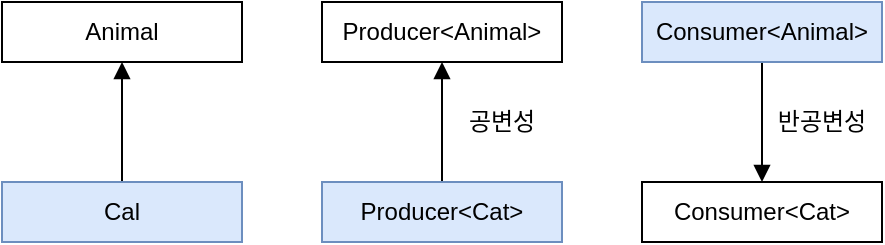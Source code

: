 <mxfile version="24.7.17">
  <diagram name="Page-1" id="jb4_o7GKBZ9PpE6Rr2rg">
    <mxGraphModel dx="1114" dy="821" grid="1" gridSize="10" guides="1" tooltips="1" connect="1" arrows="1" fold="1" page="1" pageScale="1" pageWidth="827" pageHeight="1169" math="0" shadow="0">
      <root>
        <mxCell id="0" />
        <mxCell id="1" parent="0" />
        <mxCell id="LtXcYkf6LYG60PlEspvC-1" value="Producer&amp;lt;Animal&amp;gt;" style="rounded=0;whiteSpace=wrap;html=1;" vertex="1" parent="1">
          <mxGeometry x="230" y="60" width="120" height="30" as="geometry" />
        </mxCell>
        <mxCell id="LtXcYkf6LYG60PlEspvC-9" style="edgeStyle=orthogonalEdgeStyle;rounded=0;orthogonalLoop=1;jettySize=auto;html=1;entryX=0.5;entryY=0;entryDx=0;entryDy=0;endArrow=block;endFill=1;" edge="1" parent="1" source="LtXcYkf6LYG60PlEspvC-2" target="LtXcYkf6LYG60PlEspvC-5">
          <mxGeometry relative="1" as="geometry" />
        </mxCell>
        <mxCell id="LtXcYkf6LYG60PlEspvC-2" value="Consumer&amp;lt;Animal&amp;gt;" style="rounded=0;whiteSpace=wrap;html=1;fillColor=#dae8fc;strokeColor=#6c8ebf;" vertex="1" parent="1">
          <mxGeometry x="390" y="60" width="120" height="30" as="geometry" />
        </mxCell>
        <mxCell id="LtXcYkf6LYG60PlEspvC-3" value="Animal" style="rounded=0;whiteSpace=wrap;html=1;" vertex="1" parent="1">
          <mxGeometry x="70" y="60" width="120" height="30" as="geometry" />
        </mxCell>
        <mxCell id="LtXcYkf6LYG60PlEspvC-8" style="edgeStyle=orthogonalEdgeStyle;rounded=0;orthogonalLoop=1;jettySize=auto;html=1;entryX=0.5;entryY=1;entryDx=0;entryDy=0;endArrow=block;endFill=1;" edge="1" parent="1" source="LtXcYkf6LYG60PlEspvC-4" target="LtXcYkf6LYG60PlEspvC-1">
          <mxGeometry relative="1" as="geometry" />
        </mxCell>
        <mxCell id="LtXcYkf6LYG60PlEspvC-4" value="Producer&amp;lt;Cat&amp;gt;" style="rounded=0;whiteSpace=wrap;html=1;fillColor=#dae8fc;strokeColor=#6c8ebf;" vertex="1" parent="1">
          <mxGeometry x="230" y="150" width="120" height="30" as="geometry" />
        </mxCell>
        <mxCell id="LtXcYkf6LYG60PlEspvC-5" value="Consumer&amp;lt;Cat&amp;gt;" style="rounded=0;whiteSpace=wrap;html=1;" vertex="1" parent="1">
          <mxGeometry x="390" y="150" width="120" height="30" as="geometry" />
        </mxCell>
        <mxCell id="LtXcYkf6LYG60PlEspvC-7" style="edgeStyle=orthogonalEdgeStyle;rounded=0;orthogonalLoop=1;jettySize=auto;html=1;entryX=0.5;entryY=1;entryDx=0;entryDy=0;endArrow=block;endFill=1;" edge="1" parent="1" source="LtXcYkf6LYG60PlEspvC-6" target="LtXcYkf6LYG60PlEspvC-3">
          <mxGeometry relative="1" as="geometry" />
        </mxCell>
        <mxCell id="LtXcYkf6LYG60PlEspvC-6" value="Cal" style="rounded=0;whiteSpace=wrap;html=1;fillColor=#dae8fc;strokeColor=#6c8ebf;" vertex="1" parent="1">
          <mxGeometry x="70" y="150" width="120" height="30" as="geometry" />
        </mxCell>
        <mxCell id="LtXcYkf6LYG60PlEspvC-10" value="공변성" style="text;html=1;align=center;verticalAlign=middle;whiteSpace=wrap;rounded=0;" vertex="1" parent="1">
          <mxGeometry x="290" y="110" width="60" height="20" as="geometry" />
        </mxCell>
        <mxCell id="LtXcYkf6LYG60PlEspvC-11" value="반공변성" style="text;html=1;align=center;verticalAlign=middle;whiteSpace=wrap;rounded=0;" vertex="1" parent="1">
          <mxGeometry x="450" y="110" width="60" height="20" as="geometry" />
        </mxCell>
      </root>
    </mxGraphModel>
  </diagram>
</mxfile>
